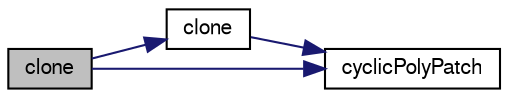 digraph "clone"
{
  bgcolor="transparent";
  edge [fontname="FreeSans",fontsize="10",labelfontname="FreeSans",labelfontsize="10"];
  node [fontname="FreeSans",fontsize="10",shape=record];
  rankdir="LR";
  Node536 [label="clone",height=0.2,width=0.4,color="black", fillcolor="grey75", style="filled", fontcolor="black"];
  Node536 -> Node537 [color="midnightblue",fontsize="10",style="solid",fontname="FreeSans"];
  Node537 [label="clone",height=0.2,width=0.4,color="black",URL="$a27434.html#adbf8c0a436d777bd346c3ab2a4b087df",tooltip="Construct and return a clone, resetting the boundary mesh. "];
  Node537 -> Node538 [color="midnightblue",fontsize="10",style="solid",fontname="FreeSans"];
  Node538 [label="cyclicPolyPatch",height=0.2,width=0.4,color="black",URL="$a27434.html#a58a7aedb10ea315520b6f36d5fa73823",tooltip="Construct from components. "];
  Node536 -> Node538 [color="midnightblue",fontsize="10",style="solid",fontname="FreeSans"];
}
